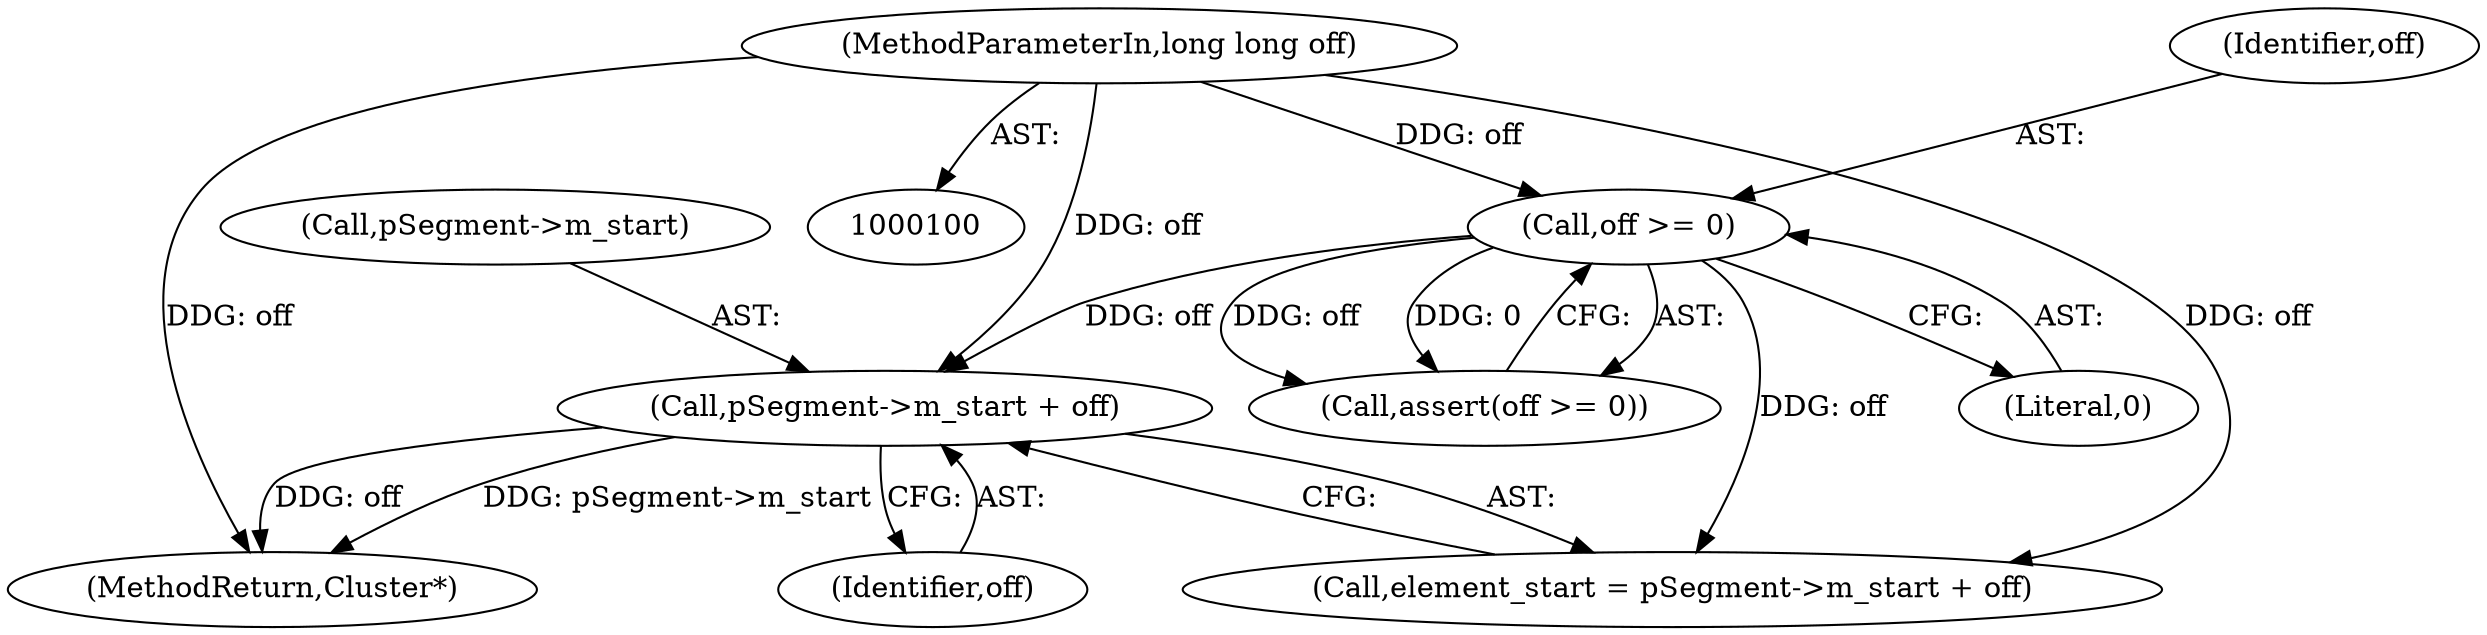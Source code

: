 digraph "1_Android_04839626ed859623901ebd3a5fd483982186b59d_18@pointer" {
"1000114" [label="(Call,pSegment->m_start + off)"];
"1000108" [label="(Call,off >= 0)"];
"1000103" [label="(MethodParameterIn,long long off)"];
"1000118" [label="(Identifier,off)"];
"1000103" [label="(MethodParameterIn,long long off)"];
"1000107" [label="(Call,assert(off >= 0))"];
"1000110" [label="(Literal,0)"];
"1000127" [label="(MethodReturn,Cluster*)"];
"1000109" [label="(Identifier,off)"];
"1000108" [label="(Call,off >= 0)"];
"1000115" [label="(Call,pSegment->m_start)"];
"1000112" [label="(Call,element_start = pSegment->m_start + off)"];
"1000114" [label="(Call,pSegment->m_start + off)"];
"1000114" -> "1000112"  [label="AST: "];
"1000114" -> "1000118"  [label="CFG: "];
"1000115" -> "1000114"  [label="AST: "];
"1000118" -> "1000114"  [label="AST: "];
"1000112" -> "1000114"  [label="CFG: "];
"1000114" -> "1000127"  [label="DDG: off"];
"1000114" -> "1000127"  [label="DDG: pSegment->m_start"];
"1000108" -> "1000114"  [label="DDG: off"];
"1000103" -> "1000114"  [label="DDG: off"];
"1000108" -> "1000107"  [label="AST: "];
"1000108" -> "1000110"  [label="CFG: "];
"1000109" -> "1000108"  [label="AST: "];
"1000110" -> "1000108"  [label="AST: "];
"1000107" -> "1000108"  [label="CFG: "];
"1000108" -> "1000107"  [label="DDG: off"];
"1000108" -> "1000107"  [label="DDG: 0"];
"1000103" -> "1000108"  [label="DDG: off"];
"1000108" -> "1000112"  [label="DDG: off"];
"1000103" -> "1000100"  [label="AST: "];
"1000103" -> "1000127"  [label="DDG: off"];
"1000103" -> "1000112"  [label="DDG: off"];
}
